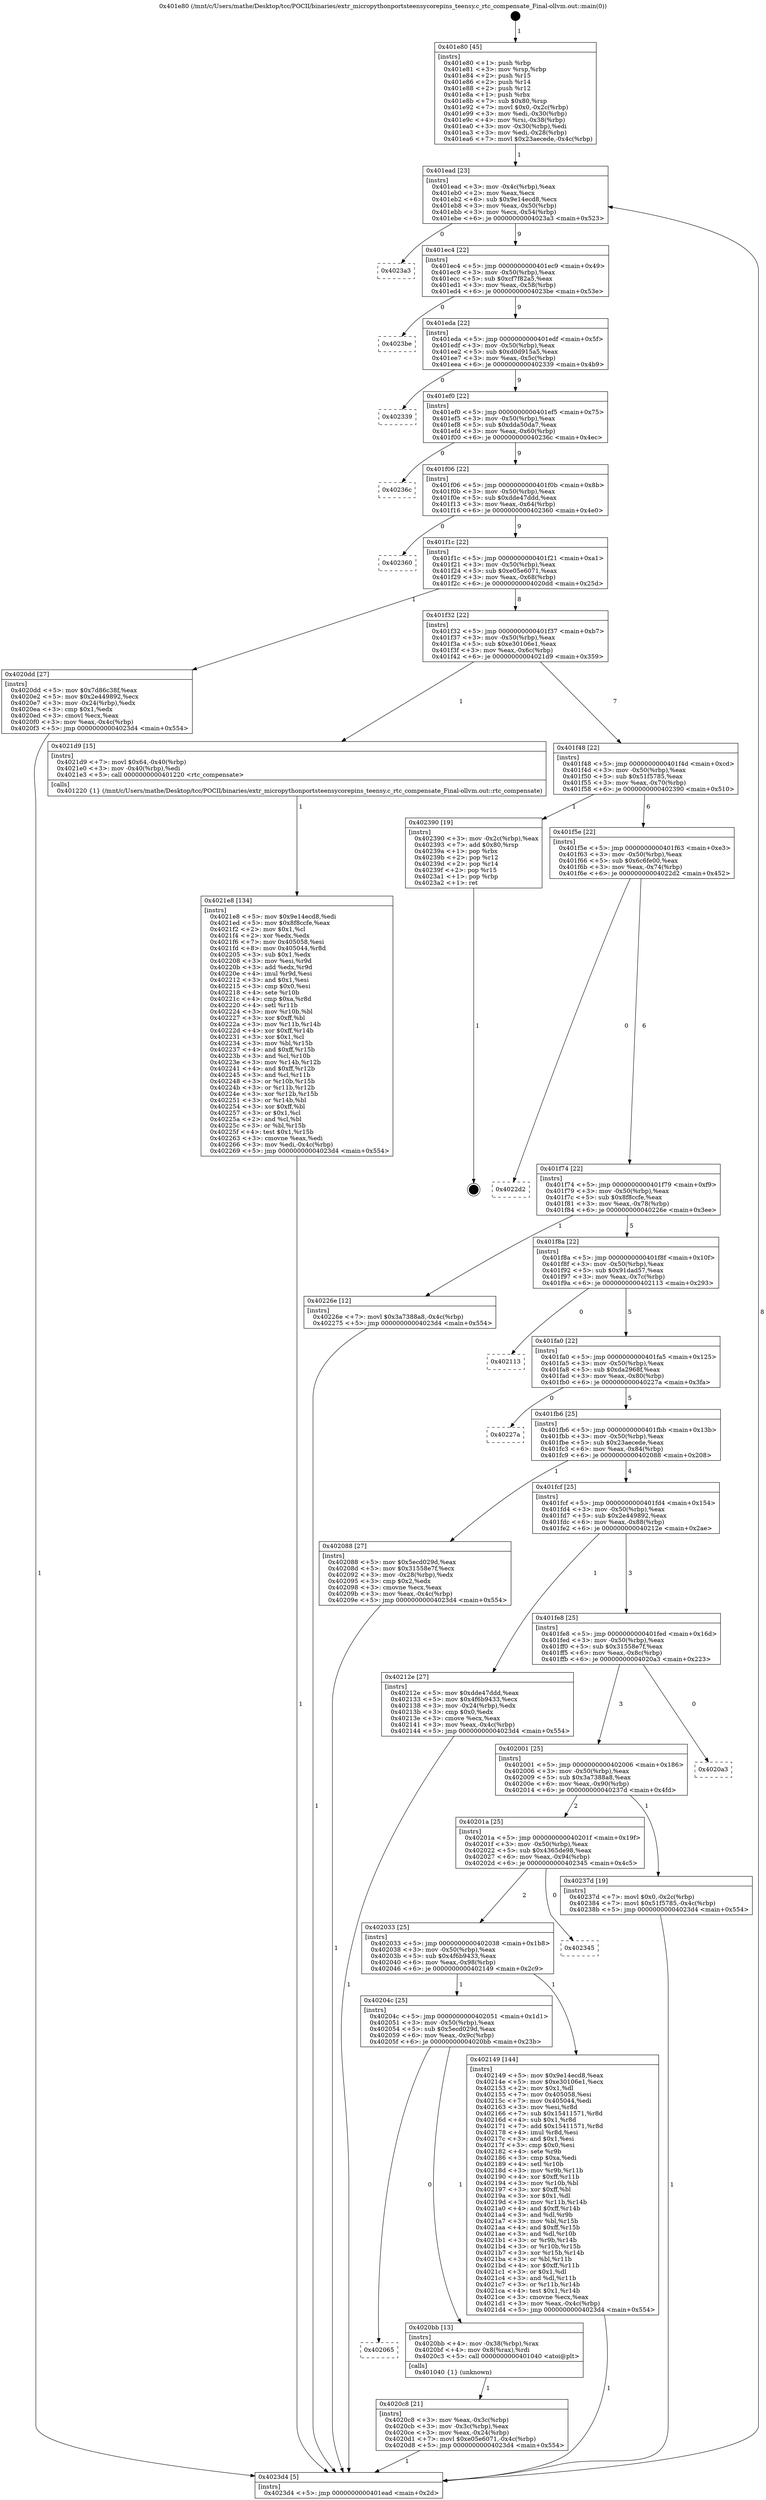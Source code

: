 digraph "0x401e80" {
  label = "0x401e80 (/mnt/c/Users/mathe/Desktop/tcc/POCII/binaries/extr_micropythonportsteensycorepins_teensy.c_rtc_compensate_Final-ollvm.out::main(0))"
  labelloc = "t"
  node[shape=record]

  Entry [label="",width=0.3,height=0.3,shape=circle,fillcolor=black,style=filled]
  "0x401ead" [label="{
     0x401ead [23]\l
     | [instrs]\l
     &nbsp;&nbsp;0x401ead \<+3\>: mov -0x4c(%rbp),%eax\l
     &nbsp;&nbsp;0x401eb0 \<+2\>: mov %eax,%ecx\l
     &nbsp;&nbsp;0x401eb2 \<+6\>: sub $0x9e14ecd8,%ecx\l
     &nbsp;&nbsp;0x401eb8 \<+3\>: mov %eax,-0x50(%rbp)\l
     &nbsp;&nbsp;0x401ebb \<+3\>: mov %ecx,-0x54(%rbp)\l
     &nbsp;&nbsp;0x401ebe \<+6\>: je 00000000004023a3 \<main+0x523\>\l
  }"]
  "0x4023a3" [label="{
     0x4023a3\l
  }", style=dashed]
  "0x401ec4" [label="{
     0x401ec4 [22]\l
     | [instrs]\l
     &nbsp;&nbsp;0x401ec4 \<+5\>: jmp 0000000000401ec9 \<main+0x49\>\l
     &nbsp;&nbsp;0x401ec9 \<+3\>: mov -0x50(%rbp),%eax\l
     &nbsp;&nbsp;0x401ecc \<+5\>: sub $0xcf7f82a5,%eax\l
     &nbsp;&nbsp;0x401ed1 \<+3\>: mov %eax,-0x58(%rbp)\l
     &nbsp;&nbsp;0x401ed4 \<+6\>: je 00000000004023be \<main+0x53e\>\l
  }"]
  Exit [label="",width=0.3,height=0.3,shape=circle,fillcolor=black,style=filled,peripheries=2]
  "0x4023be" [label="{
     0x4023be\l
  }", style=dashed]
  "0x401eda" [label="{
     0x401eda [22]\l
     | [instrs]\l
     &nbsp;&nbsp;0x401eda \<+5\>: jmp 0000000000401edf \<main+0x5f\>\l
     &nbsp;&nbsp;0x401edf \<+3\>: mov -0x50(%rbp),%eax\l
     &nbsp;&nbsp;0x401ee2 \<+5\>: sub $0xd0d915a5,%eax\l
     &nbsp;&nbsp;0x401ee7 \<+3\>: mov %eax,-0x5c(%rbp)\l
     &nbsp;&nbsp;0x401eea \<+6\>: je 0000000000402339 \<main+0x4b9\>\l
  }"]
  "0x4021e8" [label="{
     0x4021e8 [134]\l
     | [instrs]\l
     &nbsp;&nbsp;0x4021e8 \<+5\>: mov $0x9e14ecd8,%edi\l
     &nbsp;&nbsp;0x4021ed \<+5\>: mov $0x8f8ccfe,%eax\l
     &nbsp;&nbsp;0x4021f2 \<+2\>: mov $0x1,%cl\l
     &nbsp;&nbsp;0x4021f4 \<+2\>: xor %edx,%edx\l
     &nbsp;&nbsp;0x4021f6 \<+7\>: mov 0x405058,%esi\l
     &nbsp;&nbsp;0x4021fd \<+8\>: mov 0x405044,%r8d\l
     &nbsp;&nbsp;0x402205 \<+3\>: sub $0x1,%edx\l
     &nbsp;&nbsp;0x402208 \<+3\>: mov %esi,%r9d\l
     &nbsp;&nbsp;0x40220b \<+3\>: add %edx,%r9d\l
     &nbsp;&nbsp;0x40220e \<+4\>: imul %r9d,%esi\l
     &nbsp;&nbsp;0x402212 \<+3\>: and $0x1,%esi\l
     &nbsp;&nbsp;0x402215 \<+3\>: cmp $0x0,%esi\l
     &nbsp;&nbsp;0x402218 \<+4\>: sete %r10b\l
     &nbsp;&nbsp;0x40221c \<+4\>: cmp $0xa,%r8d\l
     &nbsp;&nbsp;0x402220 \<+4\>: setl %r11b\l
     &nbsp;&nbsp;0x402224 \<+3\>: mov %r10b,%bl\l
     &nbsp;&nbsp;0x402227 \<+3\>: xor $0xff,%bl\l
     &nbsp;&nbsp;0x40222a \<+3\>: mov %r11b,%r14b\l
     &nbsp;&nbsp;0x40222d \<+4\>: xor $0xff,%r14b\l
     &nbsp;&nbsp;0x402231 \<+3\>: xor $0x1,%cl\l
     &nbsp;&nbsp;0x402234 \<+3\>: mov %bl,%r15b\l
     &nbsp;&nbsp;0x402237 \<+4\>: and $0xff,%r15b\l
     &nbsp;&nbsp;0x40223b \<+3\>: and %cl,%r10b\l
     &nbsp;&nbsp;0x40223e \<+3\>: mov %r14b,%r12b\l
     &nbsp;&nbsp;0x402241 \<+4\>: and $0xff,%r12b\l
     &nbsp;&nbsp;0x402245 \<+3\>: and %cl,%r11b\l
     &nbsp;&nbsp;0x402248 \<+3\>: or %r10b,%r15b\l
     &nbsp;&nbsp;0x40224b \<+3\>: or %r11b,%r12b\l
     &nbsp;&nbsp;0x40224e \<+3\>: xor %r12b,%r15b\l
     &nbsp;&nbsp;0x402251 \<+3\>: or %r14b,%bl\l
     &nbsp;&nbsp;0x402254 \<+3\>: xor $0xff,%bl\l
     &nbsp;&nbsp;0x402257 \<+3\>: or $0x1,%cl\l
     &nbsp;&nbsp;0x40225a \<+2\>: and %cl,%bl\l
     &nbsp;&nbsp;0x40225c \<+3\>: or %bl,%r15b\l
     &nbsp;&nbsp;0x40225f \<+4\>: test $0x1,%r15b\l
     &nbsp;&nbsp;0x402263 \<+3\>: cmovne %eax,%edi\l
     &nbsp;&nbsp;0x402266 \<+3\>: mov %edi,-0x4c(%rbp)\l
     &nbsp;&nbsp;0x402269 \<+5\>: jmp 00000000004023d4 \<main+0x554\>\l
  }"]
  "0x402339" [label="{
     0x402339\l
  }", style=dashed]
  "0x401ef0" [label="{
     0x401ef0 [22]\l
     | [instrs]\l
     &nbsp;&nbsp;0x401ef0 \<+5\>: jmp 0000000000401ef5 \<main+0x75\>\l
     &nbsp;&nbsp;0x401ef5 \<+3\>: mov -0x50(%rbp),%eax\l
     &nbsp;&nbsp;0x401ef8 \<+5\>: sub $0xdda50da7,%eax\l
     &nbsp;&nbsp;0x401efd \<+3\>: mov %eax,-0x60(%rbp)\l
     &nbsp;&nbsp;0x401f00 \<+6\>: je 000000000040236c \<main+0x4ec\>\l
  }"]
  "0x4020c8" [label="{
     0x4020c8 [21]\l
     | [instrs]\l
     &nbsp;&nbsp;0x4020c8 \<+3\>: mov %eax,-0x3c(%rbp)\l
     &nbsp;&nbsp;0x4020cb \<+3\>: mov -0x3c(%rbp),%eax\l
     &nbsp;&nbsp;0x4020ce \<+3\>: mov %eax,-0x24(%rbp)\l
     &nbsp;&nbsp;0x4020d1 \<+7\>: movl $0xe05e6071,-0x4c(%rbp)\l
     &nbsp;&nbsp;0x4020d8 \<+5\>: jmp 00000000004023d4 \<main+0x554\>\l
  }"]
  "0x40236c" [label="{
     0x40236c\l
  }", style=dashed]
  "0x401f06" [label="{
     0x401f06 [22]\l
     | [instrs]\l
     &nbsp;&nbsp;0x401f06 \<+5\>: jmp 0000000000401f0b \<main+0x8b\>\l
     &nbsp;&nbsp;0x401f0b \<+3\>: mov -0x50(%rbp),%eax\l
     &nbsp;&nbsp;0x401f0e \<+5\>: sub $0xdde47ddd,%eax\l
     &nbsp;&nbsp;0x401f13 \<+3\>: mov %eax,-0x64(%rbp)\l
     &nbsp;&nbsp;0x401f16 \<+6\>: je 0000000000402360 \<main+0x4e0\>\l
  }"]
  "0x402065" [label="{
     0x402065\l
  }", style=dashed]
  "0x402360" [label="{
     0x402360\l
  }", style=dashed]
  "0x401f1c" [label="{
     0x401f1c [22]\l
     | [instrs]\l
     &nbsp;&nbsp;0x401f1c \<+5\>: jmp 0000000000401f21 \<main+0xa1\>\l
     &nbsp;&nbsp;0x401f21 \<+3\>: mov -0x50(%rbp),%eax\l
     &nbsp;&nbsp;0x401f24 \<+5\>: sub $0xe05e6071,%eax\l
     &nbsp;&nbsp;0x401f29 \<+3\>: mov %eax,-0x68(%rbp)\l
     &nbsp;&nbsp;0x401f2c \<+6\>: je 00000000004020dd \<main+0x25d\>\l
  }"]
  "0x4020bb" [label="{
     0x4020bb [13]\l
     | [instrs]\l
     &nbsp;&nbsp;0x4020bb \<+4\>: mov -0x38(%rbp),%rax\l
     &nbsp;&nbsp;0x4020bf \<+4\>: mov 0x8(%rax),%rdi\l
     &nbsp;&nbsp;0x4020c3 \<+5\>: call 0000000000401040 \<atoi@plt\>\l
     | [calls]\l
     &nbsp;&nbsp;0x401040 \{1\} (unknown)\l
  }"]
  "0x4020dd" [label="{
     0x4020dd [27]\l
     | [instrs]\l
     &nbsp;&nbsp;0x4020dd \<+5\>: mov $0x7d86c38f,%eax\l
     &nbsp;&nbsp;0x4020e2 \<+5\>: mov $0x2e449892,%ecx\l
     &nbsp;&nbsp;0x4020e7 \<+3\>: mov -0x24(%rbp),%edx\l
     &nbsp;&nbsp;0x4020ea \<+3\>: cmp $0x1,%edx\l
     &nbsp;&nbsp;0x4020ed \<+3\>: cmovl %ecx,%eax\l
     &nbsp;&nbsp;0x4020f0 \<+3\>: mov %eax,-0x4c(%rbp)\l
     &nbsp;&nbsp;0x4020f3 \<+5\>: jmp 00000000004023d4 \<main+0x554\>\l
  }"]
  "0x401f32" [label="{
     0x401f32 [22]\l
     | [instrs]\l
     &nbsp;&nbsp;0x401f32 \<+5\>: jmp 0000000000401f37 \<main+0xb7\>\l
     &nbsp;&nbsp;0x401f37 \<+3\>: mov -0x50(%rbp),%eax\l
     &nbsp;&nbsp;0x401f3a \<+5\>: sub $0xe30106e1,%eax\l
     &nbsp;&nbsp;0x401f3f \<+3\>: mov %eax,-0x6c(%rbp)\l
     &nbsp;&nbsp;0x401f42 \<+6\>: je 00000000004021d9 \<main+0x359\>\l
  }"]
  "0x40204c" [label="{
     0x40204c [25]\l
     | [instrs]\l
     &nbsp;&nbsp;0x40204c \<+5\>: jmp 0000000000402051 \<main+0x1d1\>\l
     &nbsp;&nbsp;0x402051 \<+3\>: mov -0x50(%rbp),%eax\l
     &nbsp;&nbsp;0x402054 \<+5\>: sub $0x5ecd029d,%eax\l
     &nbsp;&nbsp;0x402059 \<+6\>: mov %eax,-0x9c(%rbp)\l
     &nbsp;&nbsp;0x40205f \<+6\>: je 00000000004020bb \<main+0x23b\>\l
  }"]
  "0x4021d9" [label="{
     0x4021d9 [15]\l
     | [instrs]\l
     &nbsp;&nbsp;0x4021d9 \<+7\>: movl $0x64,-0x40(%rbp)\l
     &nbsp;&nbsp;0x4021e0 \<+3\>: mov -0x40(%rbp),%edi\l
     &nbsp;&nbsp;0x4021e3 \<+5\>: call 0000000000401220 \<rtc_compensate\>\l
     | [calls]\l
     &nbsp;&nbsp;0x401220 \{1\} (/mnt/c/Users/mathe/Desktop/tcc/POCII/binaries/extr_micropythonportsteensycorepins_teensy.c_rtc_compensate_Final-ollvm.out::rtc_compensate)\l
  }"]
  "0x401f48" [label="{
     0x401f48 [22]\l
     | [instrs]\l
     &nbsp;&nbsp;0x401f48 \<+5\>: jmp 0000000000401f4d \<main+0xcd\>\l
     &nbsp;&nbsp;0x401f4d \<+3\>: mov -0x50(%rbp),%eax\l
     &nbsp;&nbsp;0x401f50 \<+5\>: sub $0x51f5785,%eax\l
     &nbsp;&nbsp;0x401f55 \<+3\>: mov %eax,-0x70(%rbp)\l
     &nbsp;&nbsp;0x401f58 \<+6\>: je 0000000000402390 \<main+0x510\>\l
  }"]
  "0x402149" [label="{
     0x402149 [144]\l
     | [instrs]\l
     &nbsp;&nbsp;0x402149 \<+5\>: mov $0x9e14ecd8,%eax\l
     &nbsp;&nbsp;0x40214e \<+5\>: mov $0xe30106e1,%ecx\l
     &nbsp;&nbsp;0x402153 \<+2\>: mov $0x1,%dl\l
     &nbsp;&nbsp;0x402155 \<+7\>: mov 0x405058,%esi\l
     &nbsp;&nbsp;0x40215c \<+7\>: mov 0x405044,%edi\l
     &nbsp;&nbsp;0x402163 \<+3\>: mov %esi,%r8d\l
     &nbsp;&nbsp;0x402166 \<+7\>: sub $0x15411571,%r8d\l
     &nbsp;&nbsp;0x40216d \<+4\>: sub $0x1,%r8d\l
     &nbsp;&nbsp;0x402171 \<+7\>: add $0x15411571,%r8d\l
     &nbsp;&nbsp;0x402178 \<+4\>: imul %r8d,%esi\l
     &nbsp;&nbsp;0x40217c \<+3\>: and $0x1,%esi\l
     &nbsp;&nbsp;0x40217f \<+3\>: cmp $0x0,%esi\l
     &nbsp;&nbsp;0x402182 \<+4\>: sete %r9b\l
     &nbsp;&nbsp;0x402186 \<+3\>: cmp $0xa,%edi\l
     &nbsp;&nbsp;0x402189 \<+4\>: setl %r10b\l
     &nbsp;&nbsp;0x40218d \<+3\>: mov %r9b,%r11b\l
     &nbsp;&nbsp;0x402190 \<+4\>: xor $0xff,%r11b\l
     &nbsp;&nbsp;0x402194 \<+3\>: mov %r10b,%bl\l
     &nbsp;&nbsp;0x402197 \<+3\>: xor $0xff,%bl\l
     &nbsp;&nbsp;0x40219a \<+3\>: xor $0x1,%dl\l
     &nbsp;&nbsp;0x40219d \<+3\>: mov %r11b,%r14b\l
     &nbsp;&nbsp;0x4021a0 \<+4\>: and $0xff,%r14b\l
     &nbsp;&nbsp;0x4021a4 \<+3\>: and %dl,%r9b\l
     &nbsp;&nbsp;0x4021a7 \<+3\>: mov %bl,%r15b\l
     &nbsp;&nbsp;0x4021aa \<+4\>: and $0xff,%r15b\l
     &nbsp;&nbsp;0x4021ae \<+3\>: and %dl,%r10b\l
     &nbsp;&nbsp;0x4021b1 \<+3\>: or %r9b,%r14b\l
     &nbsp;&nbsp;0x4021b4 \<+3\>: or %r10b,%r15b\l
     &nbsp;&nbsp;0x4021b7 \<+3\>: xor %r15b,%r14b\l
     &nbsp;&nbsp;0x4021ba \<+3\>: or %bl,%r11b\l
     &nbsp;&nbsp;0x4021bd \<+4\>: xor $0xff,%r11b\l
     &nbsp;&nbsp;0x4021c1 \<+3\>: or $0x1,%dl\l
     &nbsp;&nbsp;0x4021c4 \<+3\>: and %dl,%r11b\l
     &nbsp;&nbsp;0x4021c7 \<+3\>: or %r11b,%r14b\l
     &nbsp;&nbsp;0x4021ca \<+4\>: test $0x1,%r14b\l
     &nbsp;&nbsp;0x4021ce \<+3\>: cmovne %ecx,%eax\l
     &nbsp;&nbsp;0x4021d1 \<+3\>: mov %eax,-0x4c(%rbp)\l
     &nbsp;&nbsp;0x4021d4 \<+5\>: jmp 00000000004023d4 \<main+0x554\>\l
  }"]
  "0x402390" [label="{
     0x402390 [19]\l
     | [instrs]\l
     &nbsp;&nbsp;0x402390 \<+3\>: mov -0x2c(%rbp),%eax\l
     &nbsp;&nbsp;0x402393 \<+7\>: add $0x80,%rsp\l
     &nbsp;&nbsp;0x40239a \<+1\>: pop %rbx\l
     &nbsp;&nbsp;0x40239b \<+2\>: pop %r12\l
     &nbsp;&nbsp;0x40239d \<+2\>: pop %r14\l
     &nbsp;&nbsp;0x40239f \<+2\>: pop %r15\l
     &nbsp;&nbsp;0x4023a1 \<+1\>: pop %rbp\l
     &nbsp;&nbsp;0x4023a2 \<+1\>: ret\l
  }"]
  "0x401f5e" [label="{
     0x401f5e [22]\l
     | [instrs]\l
     &nbsp;&nbsp;0x401f5e \<+5\>: jmp 0000000000401f63 \<main+0xe3\>\l
     &nbsp;&nbsp;0x401f63 \<+3\>: mov -0x50(%rbp),%eax\l
     &nbsp;&nbsp;0x401f66 \<+5\>: sub $0x6c6fe00,%eax\l
     &nbsp;&nbsp;0x401f6b \<+3\>: mov %eax,-0x74(%rbp)\l
     &nbsp;&nbsp;0x401f6e \<+6\>: je 00000000004022d2 \<main+0x452\>\l
  }"]
  "0x402033" [label="{
     0x402033 [25]\l
     | [instrs]\l
     &nbsp;&nbsp;0x402033 \<+5\>: jmp 0000000000402038 \<main+0x1b8\>\l
     &nbsp;&nbsp;0x402038 \<+3\>: mov -0x50(%rbp),%eax\l
     &nbsp;&nbsp;0x40203b \<+5\>: sub $0x4f6b9433,%eax\l
     &nbsp;&nbsp;0x402040 \<+6\>: mov %eax,-0x98(%rbp)\l
     &nbsp;&nbsp;0x402046 \<+6\>: je 0000000000402149 \<main+0x2c9\>\l
  }"]
  "0x4022d2" [label="{
     0x4022d2\l
  }", style=dashed]
  "0x401f74" [label="{
     0x401f74 [22]\l
     | [instrs]\l
     &nbsp;&nbsp;0x401f74 \<+5\>: jmp 0000000000401f79 \<main+0xf9\>\l
     &nbsp;&nbsp;0x401f79 \<+3\>: mov -0x50(%rbp),%eax\l
     &nbsp;&nbsp;0x401f7c \<+5\>: sub $0x8f8ccfe,%eax\l
     &nbsp;&nbsp;0x401f81 \<+3\>: mov %eax,-0x78(%rbp)\l
     &nbsp;&nbsp;0x401f84 \<+6\>: je 000000000040226e \<main+0x3ee\>\l
  }"]
  "0x402345" [label="{
     0x402345\l
  }", style=dashed]
  "0x40226e" [label="{
     0x40226e [12]\l
     | [instrs]\l
     &nbsp;&nbsp;0x40226e \<+7\>: movl $0x3a7388a8,-0x4c(%rbp)\l
     &nbsp;&nbsp;0x402275 \<+5\>: jmp 00000000004023d4 \<main+0x554\>\l
  }"]
  "0x401f8a" [label="{
     0x401f8a [22]\l
     | [instrs]\l
     &nbsp;&nbsp;0x401f8a \<+5\>: jmp 0000000000401f8f \<main+0x10f\>\l
     &nbsp;&nbsp;0x401f8f \<+3\>: mov -0x50(%rbp),%eax\l
     &nbsp;&nbsp;0x401f92 \<+5\>: sub $0x91dad57,%eax\l
     &nbsp;&nbsp;0x401f97 \<+3\>: mov %eax,-0x7c(%rbp)\l
     &nbsp;&nbsp;0x401f9a \<+6\>: je 0000000000402113 \<main+0x293\>\l
  }"]
  "0x40201a" [label="{
     0x40201a [25]\l
     | [instrs]\l
     &nbsp;&nbsp;0x40201a \<+5\>: jmp 000000000040201f \<main+0x19f\>\l
     &nbsp;&nbsp;0x40201f \<+3\>: mov -0x50(%rbp),%eax\l
     &nbsp;&nbsp;0x402022 \<+5\>: sub $0x4365de98,%eax\l
     &nbsp;&nbsp;0x402027 \<+6\>: mov %eax,-0x94(%rbp)\l
     &nbsp;&nbsp;0x40202d \<+6\>: je 0000000000402345 \<main+0x4c5\>\l
  }"]
  "0x402113" [label="{
     0x402113\l
  }", style=dashed]
  "0x401fa0" [label="{
     0x401fa0 [22]\l
     | [instrs]\l
     &nbsp;&nbsp;0x401fa0 \<+5\>: jmp 0000000000401fa5 \<main+0x125\>\l
     &nbsp;&nbsp;0x401fa5 \<+3\>: mov -0x50(%rbp),%eax\l
     &nbsp;&nbsp;0x401fa8 \<+5\>: sub $0xda2968f,%eax\l
     &nbsp;&nbsp;0x401fad \<+3\>: mov %eax,-0x80(%rbp)\l
     &nbsp;&nbsp;0x401fb0 \<+6\>: je 000000000040227a \<main+0x3fa\>\l
  }"]
  "0x40237d" [label="{
     0x40237d [19]\l
     | [instrs]\l
     &nbsp;&nbsp;0x40237d \<+7\>: movl $0x0,-0x2c(%rbp)\l
     &nbsp;&nbsp;0x402384 \<+7\>: movl $0x51f5785,-0x4c(%rbp)\l
     &nbsp;&nbsp;0x40238b \<+5\>: jmp 00000000004023d4 \<main+0x554\>\l
  }"]
  "0x40227a" [label="{
     0x40227a\l
  }", style=dashed]
  "0x401fb6" [label="{
     0x401fb6 [25]\l
     | [instrs]\l
     &nbsp;&nbsp;0x401fb6 \<+5\>: jmp 0000000000401fbb \<main+0x13b\>\l
     &nbsp;&nbsp;0x401fbb \<+3\>: mov -0x50(%rbp),%eax\l
     &nbsp;&nbsp;0x401fbe \<+5\>: sub $0x23aecede,%eax\l
     &nbsp;&nbsp;0x401fc3 \<+6\>: mov %eax,-0x84(%rbp)\l
     &nbsp;&nbsp;0x401fc9 \<+6\>: je 0000000000402088 \<main+0x208\>\l
  }"]
  "0x402001" [label="{
     0x402001 [25]\l
     | [instrs]\l
     &nbsp;&nbsp;0x402001 \<+5\>: jmp 0000000000402006 \<main+0x186\>\l
     &nbsp;&nbsp;0x402006 \<+3\>: mov -0x50(%rbp),%eax\l
     &nbsp;&nbsp;0x402009 \<+5\>: sub $0x3a7388a8,%eax\l
     &nbsp;&nbsp;0x40200e \<+6\>: mov %eax,-0x90(%rbp)\l
     &nbsp;&nbsp;0x402014 \<+6\>: je 000000000040237d \<main+0x4fd\>\l
  }"]
  "0x402088" [label="{
     0x402088 [27]\l
     | [instrs]\l
     &nbsp;&nbsp;0x402088 \<+5\>: mov $0x5ecd029d,%eax\l
     &nbsp;&nbsp;0x40208d \<+5\>: mov $0x31558e7f,%ecx\l
     &nbsp;&nbsp;0x402092 \<+3\>: mov -0x28(%rbp),%edx\l
     &nbsp;&nbsp;0x402095 \<+3\>: cmp $0x2,%edx\l
     &nbsp;&nbsp;0x402098 \<+3\>: cmovne %ecx,%eax\l
     &nbsp;&nbsp;0x40209b \<+3\>: mov %eax,-0x4c(%rbp)\l
     &nbsp;&nbsp;0x40209e \<+5\>: jmp 00000000004023d4 \<main+0x554\>\l
  }"]
  "0x401fcf" [label="{
     0x401fcf [25]\l
     | [instrs]\l
     &nbsp;&nbsp;0x401fcf \<+5\>: jmp 0000000000401fd4 \<main+0x154\>\l
     &nbsp;&nbsp;0x401fd4 \<+3\>: mov -0x50(%rbp),%eax\l
     &nbsp;&nbsp;0x401fd7 \<+5\>: sub $0x2e449892,%eax\l
     &nbsp;&nbsp;0x401fdc \<+6\>: mov %eax,-0x88(%rbp)\l
     &nbsp;&nbsp;0x401fe2 \<+6\>: je 000000000040212e \<main+0x2ae\>\l
  }"]
  "0x4023d4" [label="{
     0x4023d4 [5]\l
     | [instrs]\l
     &nbsp;&nbsp;0x4023d4 \<+5\>: jmp 0000000000401ead \<main+0x2d\>\l
  }"]
  "0x401e80" [label="{
     0x401e80 [45]\l
     | [instrs]\l
     &nbsp;&nbsp;0x401e80 \<+1\>: push %rbp\l
     &nbsp;&nbsp;0x401e81 \<+3\>: mov %rsp,%rbp\l
     &nbsp;&nbsp;0x401e84 \<+2\>: push %r15\l
     &nbsp;&nbsp;0x401e86 \<+2\>: push %r14\l
     &nbsp;&nbsp;0x401e88 \<+2\>: push %r12\l
     &nbsp;&nbsp;0x401e8a \<+1\>: push %rbx\l
     &nbsp;&nbsp;0x401e8b \<+7\>: sub $0x80,%rsp\l
     &nbsp;&nbsp;0x401e92 \<+7\>: movl $0x0,-0x2c(%rbp)\l
     &nbsp;&nbsp;0x401e99 \<+3\>: mov %edi,-0x30(%rbp)\l
     &nbsp;&nbsp;0x401e9c \<+4\>: mov %rsi,-0x38(%rbp)\l
     &nbsp;&nbsp;0x401ea0 \<+3\>: mov -0x30(%rbp),%edi\l
     &nbsp;&nbsp;0x401ea3 \<+3\>: mov %edi,-0x28(%rbp)\l
     &nbsp;&nbsp;0x401ea6 \<+7\>: movl $0x23aecede,-0x4c(%rbp)\l
  }"]
  "0x4020a3" [label="{
     0x4020a3\l
  }", style=dashed]
  "0x40212e" [label="{
     0x40212e [27]\l
     | [instrs]\l
     &nbsp;&nbsp;0x40212e \<+5\>: mov $0xdde47ddd,%eax\l
     &nbsp;&nbsp;0x402133 \<+5\>: mov $0x4f6b9433,%ecx\l
     &nbsp;&nbsp;0x402138 \<+3\>: mov -0x24(%rbp),%edx\l
     &nbsp;&nbsp;0x40213b \<+3\>: cmp $0x0,%edx\l
     &nbsp;&nbsp;0x40213e \<+3\>: cmove %ecx,%eax\l
     &nbsp;&nbsp;0x402141 \<+3\>: mov %eax,-0x4c(%rbp)\l
     &nbsp;&nbsp;0x402144 \<+5\>: jmp 00000000004023d4 \<main+0x554\>\l
  }"]
  "0x401fe8" [label="{
     0x401fe8 [25]\l
     | [instrs]\l
     &nbsp;&nbsp;0x401fe8 \<+5\>: jmp 0000000000401fed \<main+0x16d\>\l
     &nbsp;&nbsp;0x401fed \<+3\>: mov -0x50(%rbp),%eax\l
     &nbsp;&nbsp;0x401ff0 \<+5\>: sub $0x31558e7f,%eax\l
     &nbsp;&nbsp;0x401ff5 \<+6\>: mov %eax,-0x8c(%rbp)\l
     &nbsp;&nbsp;0x401ffb \<+6\>: je 00000000004020a3 \<main+0x223\>\l
  }"]
  Entry -> "0x401e80" [label=" 1"]
  "0x401ead" -> "0x4023a3" [label=" 0"]
  "0x401ead" -> "0x401ec4" [label=" 9"]
  "0x402390" -> Exit [label=" 1"]
  "0x401ec4" -> "0x4023be" [label=" 0"]
  "0x401ec4" -> "0x401eda" [label=" 9"]
  "0x40237d" -> "0x4023d4" [label=" 1"]
  "0x401eda" -> "0x402339" [label=" 0"]
  "0x401eda" -> "0x401ef0" [label=" 9"]
  "0x40226e" -> "0x4023d4" [label=" 1"]
  "0x401ef0" -> "0x40236c" [label=" 0"]
  "0x401ef0" -> "0x401f06" [label=" 9"]
  "0x4021e8" -> "0x4023d4" [label=" 1"]
  "0x401f06" -> "0x402360" [label=" 0"]
  "0x401f06" -> "0x401f1c" [label=" 9"]
  "0x4021d9" -> "0x4021e8" [label=" 1"]
  "0x401f1c" -> "0x4020dd" [label=" 1"]
  "0x401f1c" -> "0x401f32" [label=" 8"]
  "0x402149" -> "0x4023d4" [label=" 1"]
  "0x401f32" -> "0x4021d9" [label=" 1"]
  "0x401f32" -> "0x401f48" [label=" 7"]
  "0x4020dd" -> "0x4023d4" [label=" 1"]
  "0x401f48" -> "0x402390" [label=" 1"]
  "0x401f48" -> "0x401f5e" [label=" 6"]
  "0x4020c8" -> "0x4023d4" [label=" 1"]
  "0x401f5e" -> "0x4022d2" [label=" 0"]
  "0x401f5e" -> "0x401f74" [label=" 6"]
  "0x40204c" -> "0x402065" [label=" 0"]
  "0x401f74" -> "0x40226e" [label=" 1"]
  "0x401f74" -> "0x401f8a" [label=" 5"]
  "0x40204c" -> "0x4020bb" [label=" 1"]
  "0x401f8a" -> "0x402113" [label=" 0"]
  "0x401f8a" -> "0x401fa0" [label=" 5"]
  "0x402033" -> "0x40204c" [label=" 1"]
  "0x401fa0" -> "0x40227a" [label=" 0"]
  "0x401fa0" -> "0x401fb6" [label=" 5"]
  "0x402033" -> "0x402149" [label=" 1"]
  "0x401fb6" -> "0x402088" [label=" 1"]
  "0x401fb6" -> "0x401fcf" [label=" 4"]
  "0x402088" -> "0x4023d4" [label=" 1"]
  "0x401e80" -> "0x401ead" [label=" 1"]
  "0x4023d4" -> "0x401ead" [label=" 8"]
  "0x40201a" -> "0x402033" [label=" 2"]
  "0x401fcf" -> "0x40212e" [label=" 1"]
  "0x401fcf" -> "0x401fe8" [label=" 3"]
  "0x40201a" -> "0x402345" [label=" 0"]
  "0x401fe8" -> "0x4020a3" [label=" 0"]
  "0x401fe8" -> "0x402001" [label=" 3"]
  "0x4020bb" -> "0x4020c8" [label=" 1"]
  "0x402001" -> "0x40237d" [label=" 1"]
  "0x402001" -> "0x40201a" [label=" 2"]
  "0x40212e" -> "0x4023d4" [label=" 1"]
}

